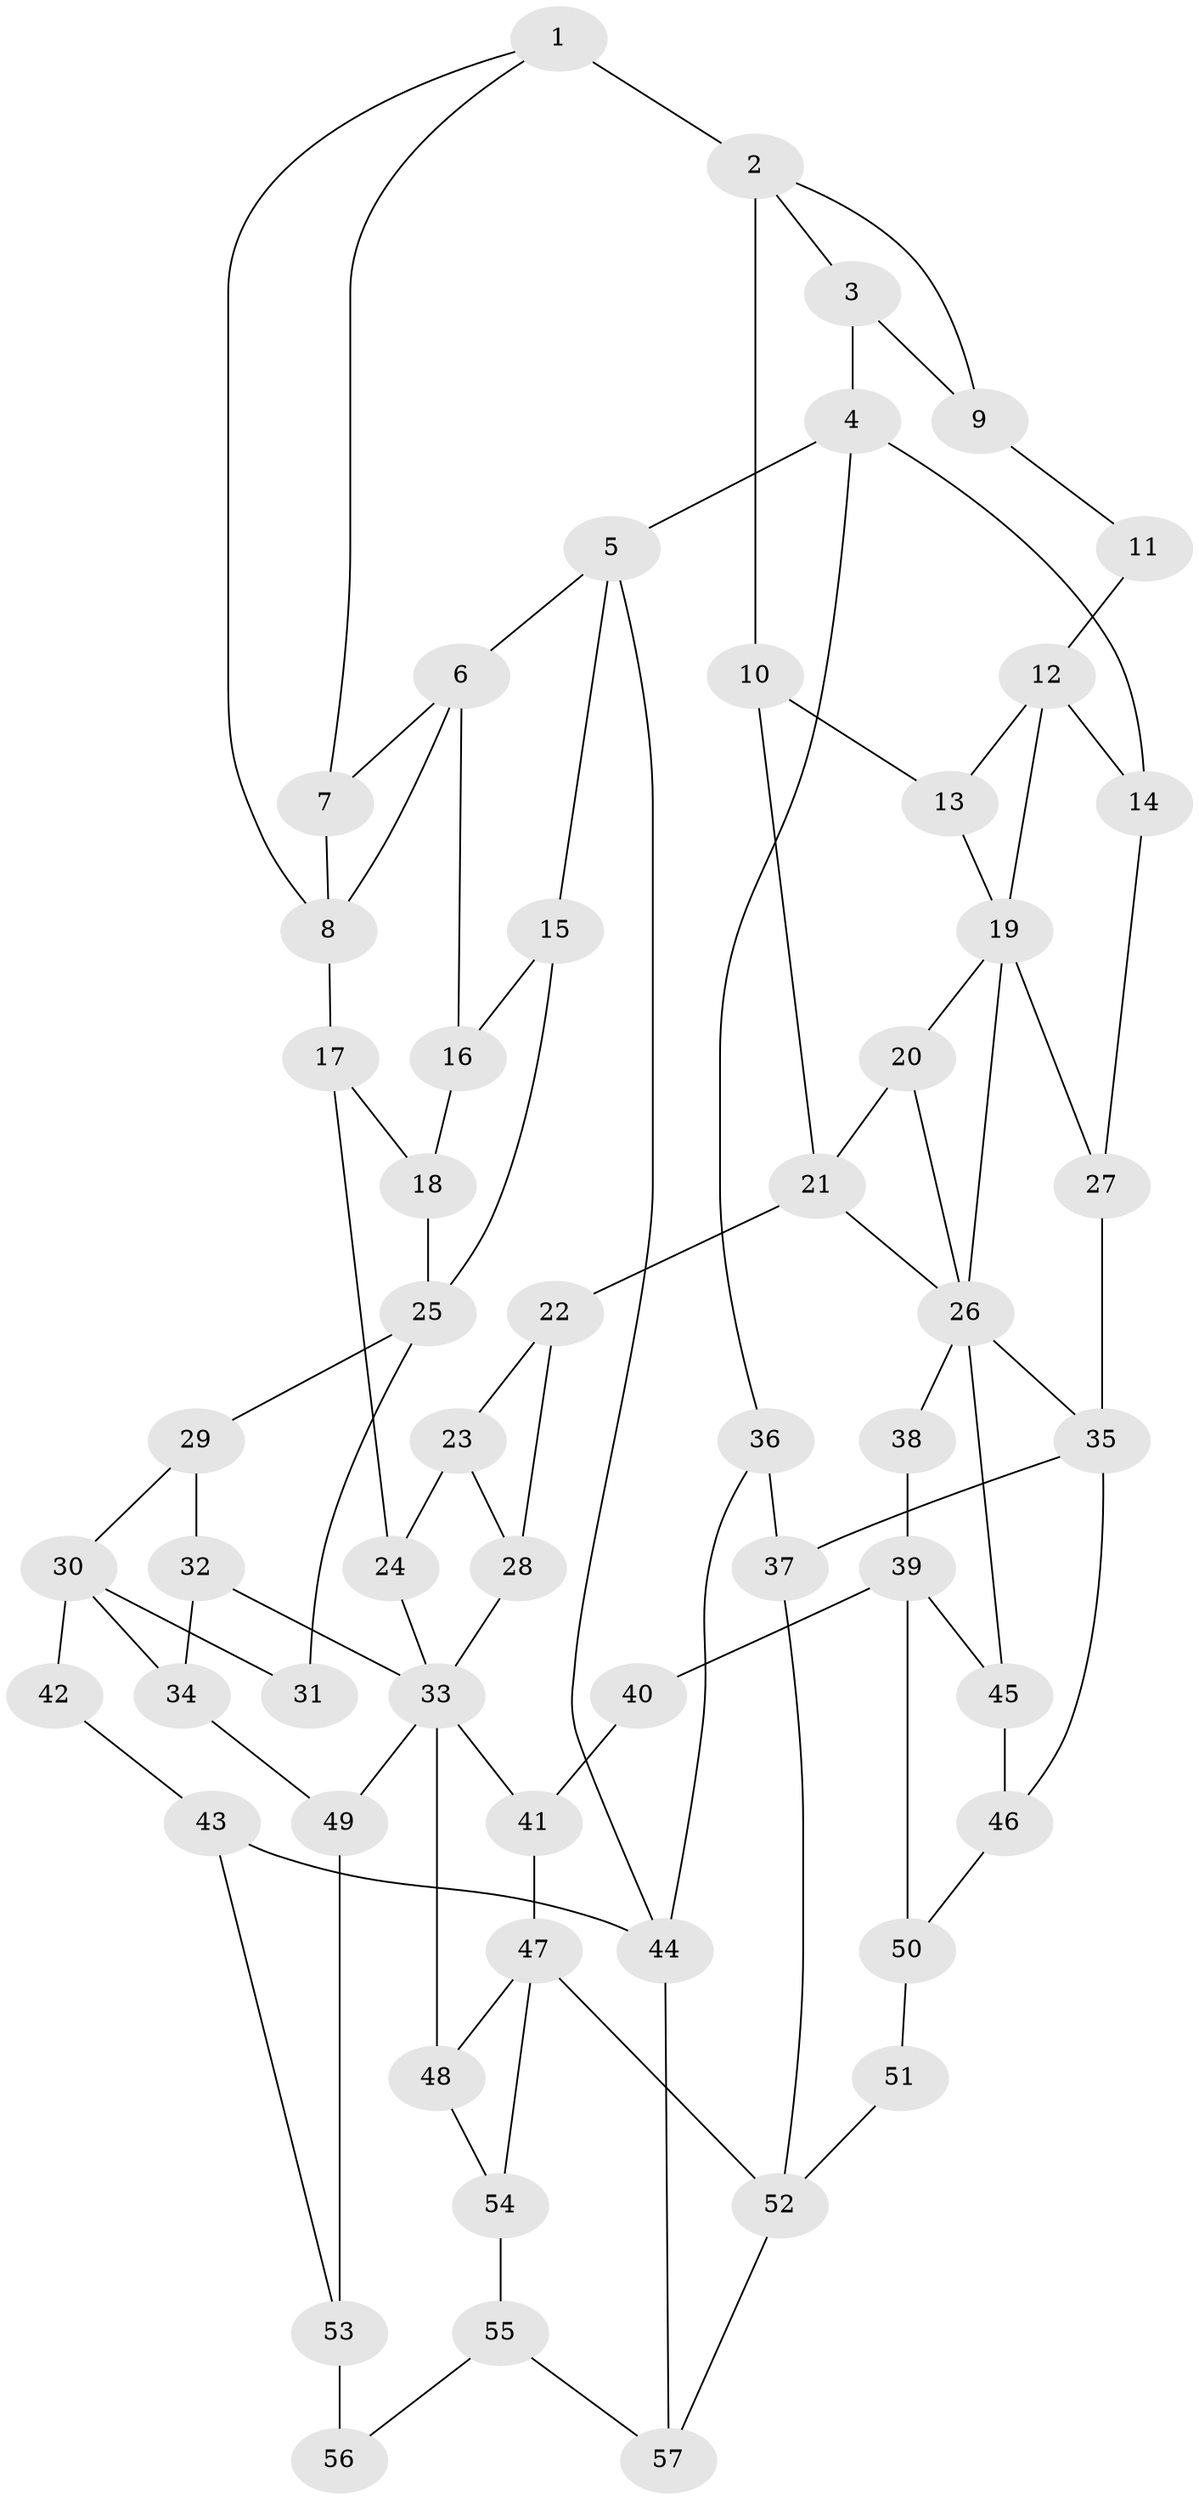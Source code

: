 // original degree distribution, {3: 0.02631578947368421, 4: 0.2719298245614035, 6: 0.2719298245614035, 5: 0.4298245614035088}
// Generated by graph-tools (version 1.1) at 2025/38/03/09/25 02:38:51]
// undirected, 57 vertices, 93 edges
graph export_dot {
graph [start="1"]
  node [color=gray90,style=filled];
  1;
  2;
  3;
  4;
  5;
  6;
  7;
  8;
  9;
  10;
  11;
  12;
  13;
  14;
  15;
  16;
  17;
  18;
  19;
  20;
  21;
  22;
  23;
  24;
  25;
  26;
  27;
  28;
  29;
  30;
  31;
  32;
  33;
  34;
  35;
  36;
  37;
  38;
  39;
  40;
  41;
  42;
  43;
  44;
  45;
  46;
  47;
  48;
  49;
  50;
  51;
  52;
  53;
  54;
  55;
  56;
  57;
  1 -- 2 [weight=2.0];
  1 -- 7 [weight=1.0];
  1 -- 8 [weight=1.0];
  2 -- 3 [weight=1.0];
  2 -- 9 [weight=1.0];
  2 -- 10 [weight=2.0];
  3 -- 4 [weight=1.0];
  3 -- 9 [weight=1.0];
  4 -- 5 [weight=1.0];
  4 -- 14 [weight=1.0];
  4 -- 36 [weight=1.0];
  5 -- 6 [weight=1.0];
  5 -- 15 [weight=1.0];
  5 -- 44 [weight=1.0];
  6 -- 7 [weight=1.0];
  6 -- 8 [weight=1.0];
  6 -- 16 [weight=1.0];
  7 -- 8 [weight=1.0];
  8 -- 17 [weight=1.0];
  9 -- 11 [weight=1.0];
  10 -- 13 [weight=1.0];
  10 -- 21 [weight=2.0];
  11 -- 12 [weight=2.0];
  12 -- 13 [weight=1.0];
  12 -- 14 [weight=2.0];
  12 -- 19 [weight=1.0];
  13 -- 19 [weight=1.0];
  14 -- 27 [weight=1.0];
  15 -- 16 [weight=1.0];
  15 -- 25 [weight=2.0];
  16 -- 18 [weight=1.0];
  17 -- 18 [weight=1.0];
  17 -- 24 [weight=1.0];
  18 -- 25 [weight=1.0];
  19 -- 20 [weight=1.0];
  19 -- 26 [weight=1.0];
  19 -- 27 [weight=1.0];
  20 -- 21 [weight=1.0];
  20 -- 26 [weight=1.0];
  21 -- 22 [weight=2.0];
  21 -- 26 [weight=1.0];
  22 -- 23 [weight=1.0];
  22 -- 28 [weight=1.0];
  23 -- 24 [weight=1.0];
  23 -- 28 [weight=1.0];
  24 -- 33 [weight=1.0];
  25 -- 29 [weight=1.0];
  25 -- 31 [weight=1.0];
  26 -- 35 [weight=1.0];
  26 -- 38 [weight=1.0];
  26 -- 45 [weight=1.0];
  27 -- 35 [weight=2.0];
  28 -- 33 [weight=1.0];
  29 -- 30 [weight=1.0];
  29 -- 32 [weight=1.0];
  30 -- 31 [weight=2.0];
  30 -- 34 [weight=1.0];
  30 -- 42 [weight=2.0];
  32 -- 33 [weight=1.0];
  32 -- 34 [weight=1.0];
  33 -- 41 [weight=1.0];
  33 -- 48 [weight=1.0];
  33 -- 49 [weight=1.0];
  34 -- 49 [weight=1.0];
  35 -- 37 [weight=2.0];
  35 -- 46 [weight=1.0];
  36 -- 37 [weight=2.0];
  36 -- 44 [weight=1.0];
  37 -- 52 [weight=1.0];
  38 -- 39 [weight=2.0];
  39 -- 40 [weight=2.0];
  39 -- 45 [weight=1.0];
  39 -- 50 [weight=1.0];
  40 -- 41 [weight=2.0];
  41 -- 47 [weight=2.0];
  42 -- 43 [weight=1.0];
  43 -- 44 [weight=1.0];
  43 -- 53 [weight=1.0];
  44 -- 57 [weight=1.0];
  45 -- 46 [weight=1.0];
  46 -- 50 [weight=1.0];
  47 -- 48 [weight=1.0];
  47 -- 52 [weight=2.0];
  47 -- 54 [weight=1.0];
  48 -- 54 [weight=1.0];
  49 -- 53 [weight=1.0];
  50 -- 51 [weight=1.0];
  51 -- 52 [weight=2.0];
  52 -- 57 [weight=1.0];
  53 -- 56 [weight=2.0];
  54 -- 55 [weight=1.0];
  55 -- 56 [weight=1.0];
  55 -- 57 [weight=1.0];
}
